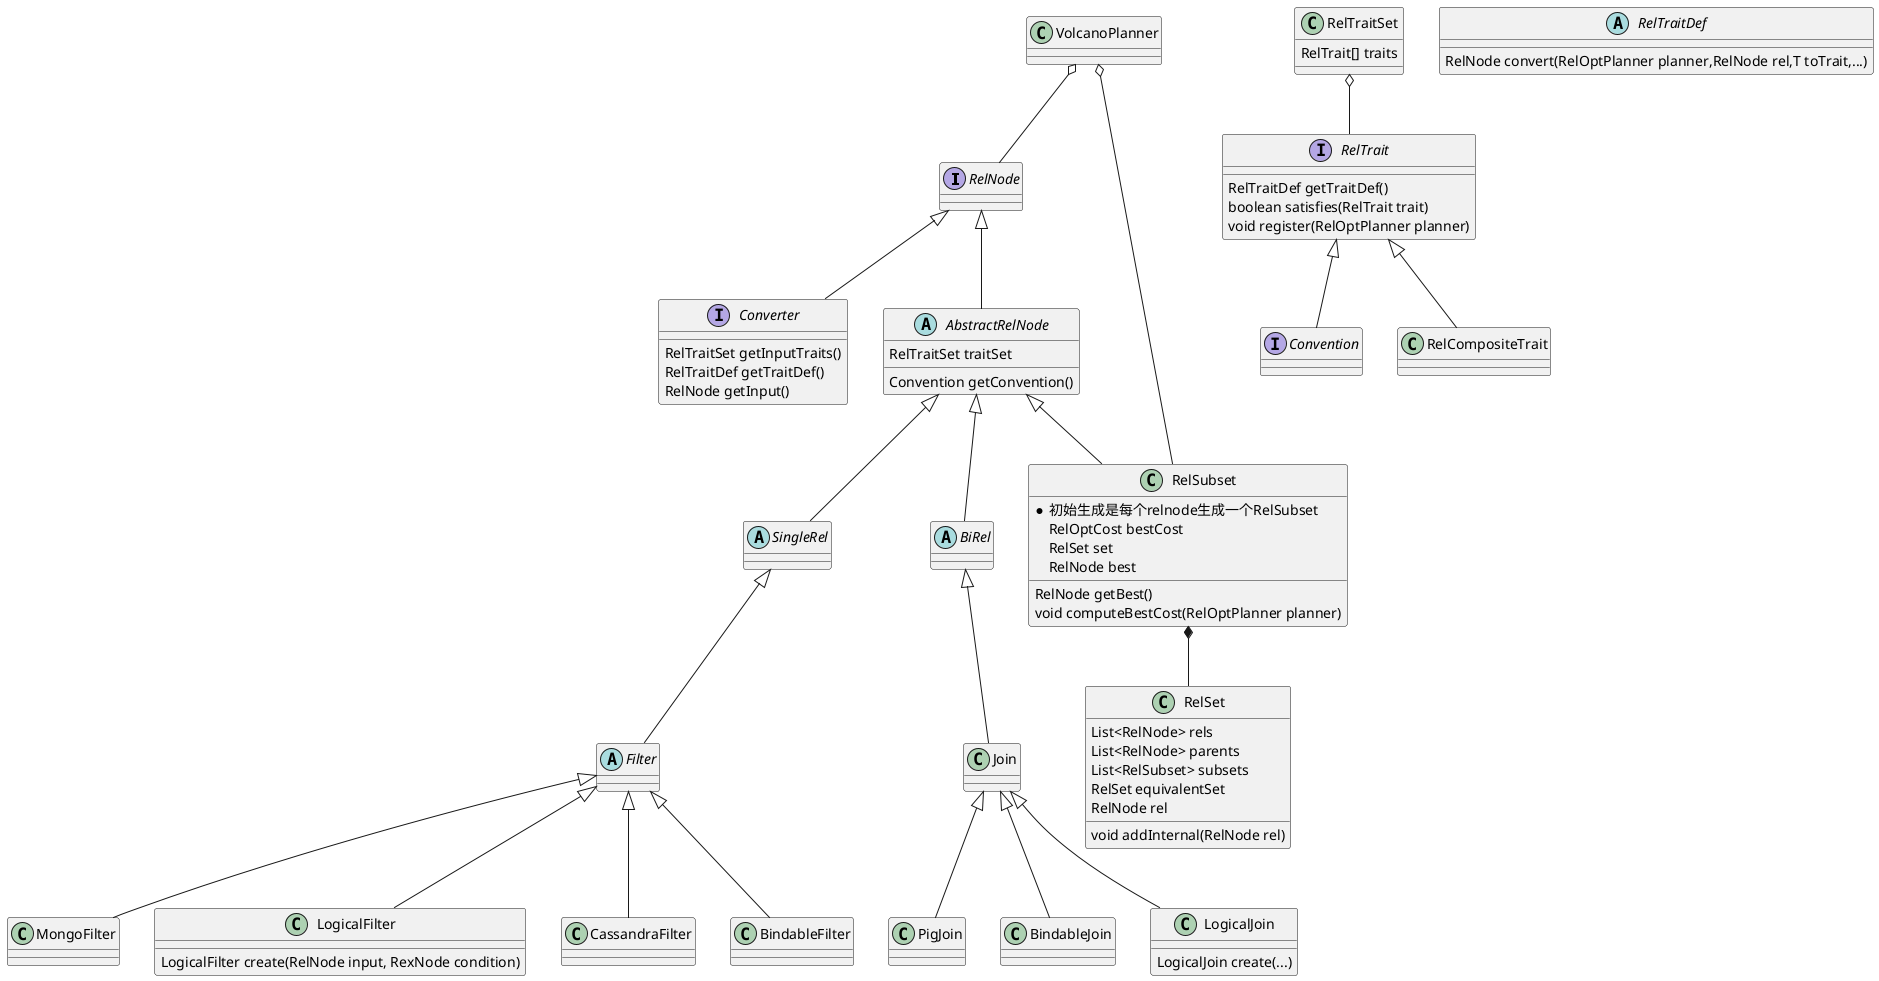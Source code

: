 @startuml

interface RelNode
interface Converter {
RelTraitSet getInputTraits()
RelTraitDef getTraitDef()
RelNode getInput()
}
abstract AbstractRelNode {
RelTraitSet traitSet
Convention getConvention()
}

RelNode <|-- AbstractRelNode
RelNode <|-- Converter

AbstractRelNode <|-- RelSubset
RelSubset *-- RelSet
VolcanoPlanner o-- RelSubset
VolcanoPlanner o-- RelNode

class RelSubset {
*初始生成是每个relnode生成一个RelSubset
RelOptCost bestCost
RelSet set
RelNode best
RelNode getBest()
void computeBestCost(RelOptPlanner planner)
}

class RelSet {
List<RelNode> rels
List<RelNode> parents
List<RelSubset> subsets
RelSet equivalentSet
RelNode rel
void addInternal(RelNode rel)
}


AbstractRelNode <|-- SingleRel
AbstractRelNode <|-- BiRel
BiRel <|-- Join
Join <|-- LogicalJoin
Join <|-- PigJoin
Join <|-- BindableJoin

SingleRel <|-- Filter
Filter <|-- LogicalFilter
Filter <|-- CassandraFilter
Filter <|-- BindableFilter
Filter <|-- MongoFilter

interface RelNode
abstract class AbstractRelNode
abstract class BiRel
class Join
class LogicalJoin {
LogicalJoin create(...)
}
class PigJoin
class BindableJoin

abstract class SingleRel
abstract class Filter
class LogicalFilter {
LogicalFilter create(RelNode input, RexNode condition)
}
class CassandraFilter
class BindableFilter
class MongoFilter

RelTraitSet o-- RelTrait
RelTrait <|-- Convention
RelTrait <|-- RelCompositeTrait
interface RelTrait {
RelTraitDef getTraitDef()
boolean satisfies(RelTrait trait)
void register(RelOptPlanner planner)
}
interface Convention
class RelTraitSet {
RelTrait[] traits
}
abstract class RelTraitDef {
RelNode convert(RelOptPlanner planner,RelNode rel,T toTrait,...)
}

@enduml

@startuml

class VolcanoPlanner {
  RelSubset root
  RelNode originalRoot
  Set<RelOptRule> ruleSet
  IdentityHashMap<RelNode, RelSubset> mapRel2Subset
  RelOptCostFactory costFactory
  RuleQueue ruleQueue
  List<RelTraitDef> traitDefs

  boolean addRule(RelOptRule rule)
  void setRoot(RelNode rel)
  void ensureRootConverters()
  RelNode findBestExp()
}

class RuleQueue {
VolcanoRuleMatch popMatch(VolcanoPlannerPhase phase)
Map<VolcanoPlannerPhase, PhaseMatchList> matchListMap
}

class PhaseMatchList {
VolcanoPlannerPhase phase
List<VolcanoRuleMatch> list
Multimap<RelSubset, VolcanoRuleMatch> matchMap
}

enum VolcanoPlannerPhase {
  PRE_PROCESS_MDR
  PRE_PROCESS
  OPTIMIZE
  CLEANUP
}

Table <|-- ScannableTable
Table <|-- FilterableTable
Schema <|-- AbstractSchema
Schema <|-- SchemaPlus

interface Table {
  奇怪，居然不是继承自RelNode
  RelDataType getRowType(RelDataTypeFactory typeFactory);
  Statistic getStatistic();
  Schema.TableType getJdbcTableType();
}
interface ScannableTable {
 Enumerable<Object[]> scan(DataContext root)
}
interface FilterableTable {
Enumerable<Object[]> scan(DataContext root, List<RexNode> filters)
}

interface Schema {
Table getTable(String name)
Collection<Function> getFunctions(String name)
Schema getSubSchema(String name)
}

interface SchemaPlus {
  void add(String name, Table table)
  void add(String name, Function function)
  void add(String name, Lattice lattice)
  SchemaPlus add(String name, Schema schema)
  SchemaPlus getParentSchema()
  SchemaPlus getSubSchema(String name)
}

class AbstractSchema {
Map<String, Table> getTableMap()
}

Node <|-- TableScanNode
Node <|-- JoinNode
Node <|-- FilterNode
interface Node {
void run()
}
class TableScanNode {
}
class JoinNode {
}
class FilterNode {
}

@enduml

class CBO {
  凡是不一定能提升性能的rule都应该划到cbo中去考虑
  1. 逻辑计划之间的转换
  2. ensure requirement
  3. 逻辑计划转物理计划
}
